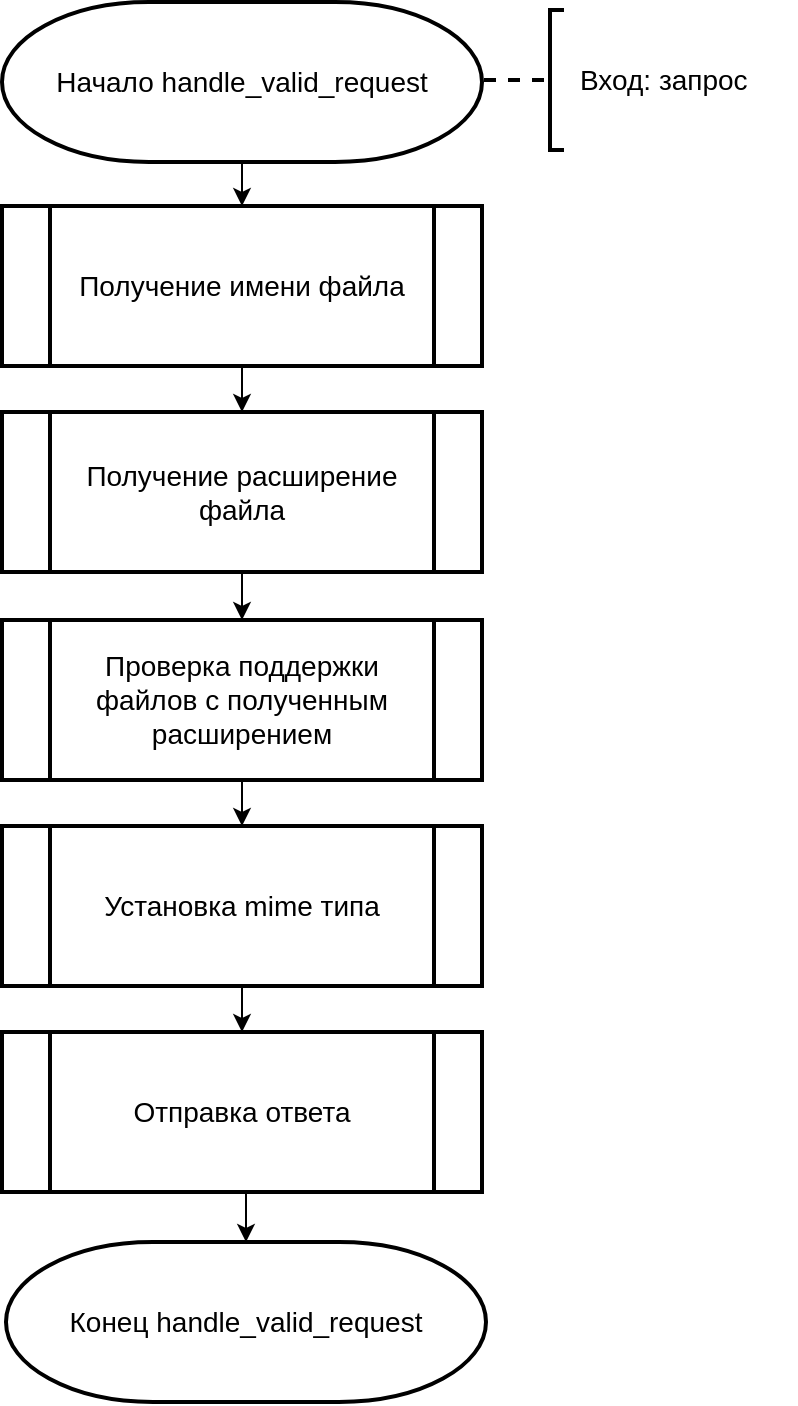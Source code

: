 <mxfile version="21.2.1" type="device" pages="6">
  <diagram id="Y-TxI_wUKlWUvKV0Llxg" name="init">
    <mxGraphModel dx="479" dy="923" grid="1" gridSize="10" guides="1" tooltips="1" connect="1" arrows="1" fold="1" page="1" pageScale="1" pageWidth="827" pageHeight="1169" math="0" shadow="0">
      <root>
        <mxCell id="0" />
        <mxCell id="1" parent="0" />
        <mxCell id="OG4sqmwREP5NXI3NgsYa-5" style="edgeStyle=orthogonalEdgeStyle;rounded=0;orthogonalLoop=1;jettySize=auto;html=1;exitX=0.5;exitY=1;exitDx=0;exitDy=0;exitPerimeter=0;entryX=0.5;entryY=0;entryDx=0;entryDy=0;" parent="1" source="QDNVPuM5ZpiROOPK-bXV-2" target="UGT3bRZrYpeq57jqk-WO-1" edge="1">
          <mxGeometry relative="1" as="geometry" />
        </mxCell>
        <mxCell id="QDNVPuM5ZpiROOPK-bXV-2" value="Начало handle_valid_request" style="strokeWidth=2;html=1;shape=mxgraph.flowchart.terminator;whiteSpace=wrap;fontSize=14;fontFamily=Helvetica;" parent="1" vertex="1">
          <mxGeometry x="961" y="80" width="240" height="80" as="geometry" />
        </mxCell>
        <mxCell id="QDNVPuM5ZpiROOPK-bXV-3" value="&lt;p style=&quot;line-height: 100%; font-size: 10px;&quot;&gt;&lt;br style=&quot;font-size: 10px;&quot;&gt;&lt;/p&gt;" style="strokeWidth=2;html=1;shape=stencil(rZXNcoMgFIWfhm2HiH2ADk2X3XTRNdHbyiSAAzRp377I1YnUnxjtTBbcc835uAdGCeOuEjWQjGqhgLBnkmWFUQq0D6sgV6jlFMtLWgpXQ+FROwsrxeEE2HHemiNcZOlbB6krsDK6sj2hT+GZ5sd4YbQOJtJol3R6/WAmZLMj+o1m9OERMT9tjVUdCAo82ES9TvaKAsleVpN2y0hvK0jpRB33Fun9ftJuHWm/mbTwlDaDlh7SBIjxoExdS8YPojh+WvOly9Ht1aK58oNG11bmDNd953QsofHJO4eT1D0Hxv7ZIV9h8WeMeYsY7yClqE5Ey/iHsTCTOb5tZoh3HUo6zLJIS+EqKMO6XfTv4YbDmIePJ3kzlPi3QaJRxa9BFH4B);align=left;labelPosition=right;pointerEvents=1;gradientColor=#ffffff;spacing=0;fontSize=10;shadow=0;spacingBottom=1;fontFamily=Times New Roman;" parent="1" vertex="1">
          <mxGeometry x="1202" y="84" width="40" height="70" as="geometry" />
        </mxCell>
        <mxCell id="QDNVPuM5ZpiROOPK-bXV-20" value="&lt;span style=&quot;font-size: 14px;&quot;&gt;Вход: запрос&lt;br&gt;&lt;/span&gt;" style="text;html=1;align=left;verticalAlign=middle;resizable=0;points=[];autosize=1;strokeColor=none;fillColor=none;" parent="1" vertex="1">
          <mxGeometry x="1248" y="104" width="110" height="30" as="geometry" />
        </mxCell>
        <mxCell id="OG4sqmwREP5NXI3NgsYa-6" style="edgeStyle=orthogonalEdgeStyle;rounded=0;orthogonalLoop=1;jettySize=auto;html=1;exitX=0.5;exitY=1;exitDx=0;exitDy=0;entryX=0.5;entryY=0;entryDx=0;entryDy=0;" parent="1" source="UGT3bRZrYpeq57jqk-WO-1" target="UGT3bRZrYpeq57jqk-WO-2" edge="1">
          <mxGeometry relative="1" as="geometry" />
        </mxCell>
        <mxCell id="UGT3bRZrYpeq57jqk-WO-1" value="Получение имени файла" style="shape=process;whiteSpace=wrap;html=1;backgroundOutline=1;strokeWidth=2;fontSize=14;" parent="1" vertex="1">
          <mxGeometry x="961" y="182" width="240" height="80" as="geometry" />
        </mxCell>
        <mxCell id="OG4sqmwREP5NXI3NgsYa-7" style="edgeStyle=orthogonalEdgeStyle;rounded=0;orthogonalLoop=1;jettySize=auto;html=1;exitX=0.5;exitY=1;exitDx=0;exitDy=0;entryX=0.5;entryY=0;entryDx=0;entryDy=0;" parent="1" source="UGT3bRZrYpeq57jqk-WO-2" target="OG4sqmwREP5NXI3NgsYa-1" edge="1">
          <mxGeometry relative="1" as="geometry" />
        </mxCell>
        <mxCell id="UGT3bRZrYpeq57jqk-WO-2" value="Получение расширение файла" style="shape=process;whiteSpace=wrap;html=1;backgroundOutline=1;strokeWidth=2;fontSize=14;" parent="1" vertex="1">
          <mxGeometry x="961" y="285" width="240" height="80" as="geometry" />
        </mxCell>
        <mxCell id="OG4sqmwREP5NXI3NgsYa-8" style="edgeStyle=orthogonalEdgeStyle;rounded=0;orthogonalLoop=1;jettySize=auto;html=1;exitX=0.5;exitY=1;exitDx=0;exitDy=0;entryX=0.5;entryY=0;entryDx=0;entryDy=0;" parent="1" source="OG4sqmwREP5NXI3NgsYa-1" target="OG4sqmwREP5NXI3NgsYa-2" edge="1">
          <mxGeometry relative="1" as="geometry" />
        </mxCell>
        <mxCell id="OG4sqmwREP5NXI3NgsYa-1" value="Проверка поддержки файлов с полученным расширением" style="shape=process;whiteSpace=wrap;html=1;backgroundOutline=1;strokeWidth=2;fontSize=14;" parent="1" vertex="1">
          <mxGeometry x="961" y="389" width="240" height="80" as="geometry" />
        </mxCell>
        <mxCell id="OG4sqmwREP5NXI3NgsYa-9" style="edgeStyle=orthogonalEdgeStyle;rounded=0;orthogonalLoop=1;jettySize=auto;html=1;exitX=0.5;exitY=1;exitDx=0;exitDy=0;entryX=0.5;entryY=0;entryDx=0;entryDy=0;" parent="1" source="OG4sqmwREP5NXI3NgsYa-2" target="OG4sqmwREP5NXI3NgsYa-3" edge="1">
          <mxGeometry relative="1" as="geometry" />
        </mxCell>
        <mxCell id="OG4sqmwREP5NXI3NgsYa-2" value="Установка mime типа" style="shape=process;whiteSpace=wrap;html=1;backgroundOutline=1;strokeWidth=2;fontSize=14;" parent="1" vertex="1">
          <mxGeometry x="961" y="492" width="240" height="80" as="geometry" />
        </mxCell>
        <mxCell id="OG4sqmwREP5NXI3NgsYa-10" style="edgeStyle=orthogonalEdgeStyle;rounded=0;orthogonalLoop=1;jettySize=auto;html=1;exitX=0.5;exitY=1;exitDx=0;exitDy=0;entryX=0.5;entryY=0;entryDx=0;entryDy=0;entryPerimeter=0;" parent="1" source="OG4sqmwREP5NXI3NgsYa-3" target="OG4sqmwREP5NXI3NgsYa-4" edge="1">
          <mxGeometry relative="1" as="geometry" />
        </mxCell>
        <mxCell id="OG4sqmwREP5NXI3NgsYa-3" value="Отправка ответа" style="shape=process;whiteSpace=wrap;html=1;backgroundOutline=1;strokeWidth=2;fontSize=14;" parent="1" vertex="1">
          <mxGeometry x="961" y="595" width="240" height="80" as="geometry" />
        </mxCell>
        <mxCell id="OG4sqmwREP5NXI3NgsYa-4" value="Конец handle_valid_request" style="strokeWidth=2;html=1;shape=mxgraph.flowchart.terminator;whiteSpace=wrap;fontSize=14;fontFamily=Helvetica;" parent="1" vertex="1">
          <mxGeometry x="963" y="700" width="240" height="80" as="geometry" />
        </mxCell>
      </root>
    </mxGraphModel>
  </diagram>
  <diagram id="3-fId7GrLBnNEkne6Rce" name="openat">
    <mxGraphModel dx="479" dy="923" grid="1" gridSize="10" guides="1" tooltips="1" connect="1" arrows="1" fold="1" page="1" pageScale="1" pageWidth="827" pageHeight="1169" math="0" shadow="0">
      <root>
        <mxCell id="0" />
        <mxCell id="1" parent="0" />
        <mxCell id="Ze_jshq3HeP0ru4Q9AQN-1" style="edgeStyle=orthogonalEdgeStyle;rounded=0;orthogonalLoop=1;jettySize=auto;html=1;exitX=0.5;exitY=1;exitDx=0;exitDy=0;exitPerimeter=0;entryX=0.5;entryY=0;entryDx=0;entryDy=0;" parent="1" source="Ze_jshq3HeP0ru4Q9AQN-2" target="Ze_jshq3HeP0ru4Q9AQN-6" edge="1">
          <mxGeometry relative="1" as="geometry" />
        </mxCell>
        <mxCell id="Ze_jshq3HeP0ru4Q9AQN-2" value="Начало start" style="strokeWidth=2;html=1;shape=mxgraph.flowchart.terminator;whiteSpace=wrap;fontSize=14;fontFamily=Helvetica;" parent="1" vertex="1">
          <mxGeometry x="961" y="80" width="240" height="80" as="geometry" />
        </mxCell>
        <mxCell id="Ze_jshq3HeP0ru4Q9AQN-5" style="edgeStyle=orthogonalEdgeStyle;rounded=0;orthogonalLoop=1;jettySize=auto;html=1;exitX=0.5;exitY=1;exitDx=0;exitDy=0;entryX=0.5;entryY=0;entryDx=0;entryDy=0;" parent="1" source="Ze_jshq3HeP0ru4Q9AQN-6" target="Ze_jshq3HeP0ru4Q9AQN-8" edge="1">
          <mxGeometry relative="1" as="geometry" />
        </mxCell>
        <mxCell id="Ze_jshq3HeP0ru4Q9AQN-6" value="Создание сокета" style="shape=process;whiteSpace=wrap;html=1;backgroundOutline=1;strokeWidth=2;fontSize=14;" parent="1" vertex="1">
          <mxGeometry x="961" y="182" width="240" height="80" as="geometry" />
        </mxCell>
        <mxCell id="_VVck7tpF8eqFD5hu4Hv-2" style="edgeStyle=orthogonalEdgeStyle;rounded=0;orthogonalLoop=1;jettySize=auto;html=1;entryX=0.5;entryY=0;entryDx=0;entryDy=0;" parent="1" source="Ze_jshq3HeP0ru4Q9AQN-8" target="_VVck7tpF8eqFD5hu4Hv-1" edge="1">
          <mxGeometry relative="1" as="geometry" />
        </mxCell>
        <mxCell id="Ze_jshq3HeP0ru4Q9AQN-8" value="Настройка сокета" style="shape=process;whiteSpace=wrap;html=1;backgroundOutline=1;strokeWidth=2;fontSize=14;" parent="1" vertex="1">
          <mxGeometry x="961" y="285" width="240" height="80" as="geometry" />
        </mxCell>
        <mxCell id="Ze_jshq3HeP0ru4Q9AQN-15" value="Конец start" style="strokeWidth=2;html=1;shape=mxgraph.flowchart.terminator;whiteSpace=wrap;fontSize=14;fontFamily=Helvetica;" parent="1" vertex="1">
          <mxGeometry x="961" y="1100" width="240" height="80" as="geometry" />
        </mxCell>
        <mxCell id="_VVck7tpF8eqFD5hu4Hv-4" style="edgeStyle=orthogonalEdgeStyle;rounded=0;orthogonalLoop=1;jettySize=auto;html=1;entryX=0.5;entryY=0;entryDx=0;entryDy=0;" parent="1" source="_VVck7tpF8eqFD5hu4Hv-1" target="_VVck7tpF8eqFD5hu4Hv-3" edge="1">
          <mxGeometry relative="1" as="geometry" />
        </mxCell>
        <mxCell id="_VVck7tpF8eqFD5hu4Hv-1" value="Связывание сокета с адресом" style="shape=process;whiteSpace=wrap;html=1;backgroundOutline=1;strokeWidth=2;fontSize=14;" parent="1" vertex="1">
          <mxGeometry x="961" y="390" width="240" height="80" as="geometry" />
        </mxCell>
        <mxCell id="_VVck7tpF8eqFD5hu4Hv-6" style="edgeStyle=orthogonalEdgeStyle;rounded=0;orthogonalLoop=1;jettySize=auto;html=1;entryX=0.5;entryY=0;entryDx=0;entryDy=0;" parent="1" source="_VVck7tpF8eqFD5hu4Hv-3" target="_VVck7tpF8eqFD5hu4Hv-5" edge="1">
          <mxGeometry relative="1" as="geometry" />
        </mxCell>
        <mxCell id="_VVck7tpF8eqFD5hu4Hv-3" value="Установка сокета в состояние прослушивание соединений" style="shape=process;whiteSpace=wrap;html=1;backgroundOutline=1;strokeWidth=2;fontSize=14;" parent="1" vertex="1">
          <mxGeometry x="961" y="500" width="240" height="80" as="geometry" />
        </mxCell>
        <mxCell id="_VVck7tpF8eqFD5hu4Hv-10" style="edgeStyle=orthogonalEdgeStyle;rounded=0;orthogonalLoop=1;jettySize=auto;html=1;entryX=0.5;entryY=0;entryDx=0;entryDy=0;" parent="1" source="_VVck7tpF8eqFD5hu4Hv-5" target="_VVck7tpF8eqFD5hu4Hv-7" edge="1">
          <mxGeometry relative="1" as="geometry" />
        </mxCell>
        <mxCell id="_VVck7tpF8eqFD5hu4Hv-14" style="edgeStyle=orthogonalEdgeStyle;rounded=0;orthogonalLoop=1;jettySize=auto;html=1;entryX=0.5;entryY=0;entryDx=0;entryDy=0;" parent="1" source="_VVck7tpF8eqFD5hu4Hv-5" target="_VVck7tpF8eqFD5hu4Hv-9" edge="1">
          <mxGeometry relative="1" as="geometry">
            <Array as="points">
              <mxPoint x="1290" y="650" />
              <mxPoint x="1290" y="960" />
              <mxPoint x="1081" y="960" />
            </Array>
          </mxGeometry>
        </mxCell>
        <mxCell id="_VVck7tpF8eqFD5hu4Hv-5" value="&lt;font style=&quot;font-size: 14px;&quot;&gt;Сигнал завершения получен?&lt;/font&gt;" style="rhombus;whiteSpace=wrap;html=1;strokeWidth=2;" parent="1" vertex="1">
          <mxGeometry x="961" y="610" width="240" height="80" as="geometry" />
        </mxCell>
        <mxCell id="_VVck7tpF8eqFD5hu4Hv-11" style="edgeStyle=orthogonalEdgeStyle;rounded=0;orthogonalLoop=1;jettySize=auto;html=1;entryX=0.5;entryY=0;entryDx=0;entryDy=0;" parent="1" source="_VVck7tpF8eqFD5hu4Hv-7" target="_VVck7tpF8eqFD5hu4Hv-8" edge="1">
          <mxGeometry relative="1" as="geometry" />
        </mxCell>
        <mxCell id="_VVck7tpF8eqFD5hu4Hv-7" value="Получение данных" style="shape=process;whiteSpace=wrap;html=1;backgroundOutline=1;strokeWidth=2;fontSize=14;" parent="1" vertex="1">
          <mxGeometry x="961" y="730" width="240" height="80" as="geometry" />
        </mxCell>
        <mxCell id="_VVck7tpF8eqFD5hu4Hv-8" value="Обработка запроса" style="shape=process;whiteSpace=wrap;html=1;backgroundOutline=1;strokeWidth=2;fontSize=14;" parent="1" vertex="1">
          <mxGeometry x="961" y="850" width="240" height="80" as="geometry" />
        </mxCell>
        <mxCell id="_VVck7tpF8eqFD5hu4Hv-13" style="edgeStyle=orthogonalEdgeStyle;rounded=0;orthogonalLoop=1;jettySize=auto;html=1;entryX=0.5;entryY=0;entryDx=0;entryDy=0;entryPerimeter=0;" parent="1" source="_VVck7tpF8eqFD5hu4Hv-9" target="Ze_jshq3HeP0ru4Q9AQN-15" edge="1">
          <mxGeometry relative="1" as="geometry" />
        </mxCell>
        <mxCell id="_VVck7tpF8eqFD5hu4Hv-9" value="Закрытие сокета" style="shape=process;whiteSpace=wrap;html=1;backgroundOutline=1;strokeWidth=2;fontSize=14;" parent="1" vertex="1">
          <mxGeometry x="961" y="990" width="240" height="80" as="geometry" />
        </mxCell>
        <mxCell id="_VVck7tpF8eqFD5hu4Hv-15" value="&lt;font style=&quot;font-size: 14px;&quot;&gt;Да&lt;/font&gt;" style="text;html=1;align=center;verticalAlign=middle;resizable=0;points=[];autosize=1;strokeColor=none;fillColor=none;" parent="1" vertex="1">
          <mxGeometry x="1210" y="618" width="40" height="30" as="geometry" />
        </mxCell>
      </root>
    </mxGraphModel>
  </diagram>
  <diagram id="ehO8cG2x64XGiq_Kedb1" name="idef0_0">
    <mxGraphModel dx="746" dy="527" grid="1" gridSize="10" guides="1" tooltips="1" connect="1" arrows="1" fold="1" page="1" pageScale="1" pageWidth="827" pageHeight="1169" math="0" shadow="0">
      <root>
        <mxCell id="0" />
        <mxCell id="1" parent="0" />
        <mxCell id="fbnTvlJ3aztH7MkE5Wtj-1" value="Перехват функций в ядре" style="rounded=0;whiteSpace=wrap;html=1;fontSize=10;" parent="1" vertex="1">
          <mxGeometry x="280" y="350" width="200" height="110" as="geometry" />
        </mxCell>
        <mxCell id="fbnTvlJ3aztH7MkE5Wtj-2" value="" style="endArrow=block;html=1;rounded=0;endFill=1;entryX=0.25;entryY=1;entryDx=0;entryDy=0;fontSize=10;" parent="1" edge="1">
          <mxGeometry width="50" height="50" relative="1" as="geometry">
            <mxPoint x="320" y="540" as="sourcePoint" />
            <mxPoint x="320" y="460" as="targetPoint" />
          </mxGeometry>
        </mxCell>
        <mxCell id="fbnTvlJ3aztH7MkE5Wtj-4" value="ftrace" style="text;html=1;align=center;verticalAlign=middle;resizable=0;points=[];autosize=1;strokeColor=none;fillColor=none;fontSize=10;" parent="1" vertex="1">
          <mxGeometry x="314" y="490" width="50" height="30" as="geometry" />
        </mxCell>
        <mxCell id="C50tHajHQgYOwYt-r0u--1" value="" style="endArrow=block;html=1;rounded=0;entryX=0.007;entryY=0.458;entryDx=0;entryDy=0;endFill=1;entryPerimeter=0;fontSize=10;" edge="1" parent="1" target="fbnTvlJ3aztH7MkE5Wtj-1">
          <mxGeometry width="50" height="50" relative="1" as="geometry">
            <mxPoint x="160" y="400" as="sourcePoint" />
            <mxPoint x="420" y="430" as="targetPoint" />
          </mxGeometry>
        </mxCell>
        <mxCell id="C50tHajHQgYOwYt-r0u--3" value="" style="endArrow=block;html=1;rounded=0;endFill=1;fontSize=10;" edge="1" parent="1">
          <mxGeometry width="50" height="50" relative="1" as="geometry">
            <mxPoint x="310" y="260" as="sourcePoint" />
            <mxPoint x="310" y="350" as="targetPoint" />
          </mxGeometry>
        </mxCell>
        <mxCell id="C50tHajHQgYOwYt-r0u--5" value="A0" style="text;html=1;strokeColor=none;fillColor=none;align=center;verticalAlign=middle;whiteSpace=wrap;rounded=0;fontSize=10;" vertex="1" parent="1">
          <mxGeometry x="440" y="438" width="60" height="30" as="geometry" />
        </mxCell>
        <mxCell id="C50tHajHQgYOwYt-r0u--6" value="" style="endArrow=block;html=1;rounded=0;endFill=1;exitX=0.997;exitY=0.451;exitDx=0;exitDy=0;exitPerimeter=0;fontSize=10;" edge="1" parent="1" source="fbnTvlJ3aztH7MkE5Wtj-1">
          <mxGeometry width="50" height="50" relative="1" as="geometry">
            <mxPoint x="474" y="430" as="sourcePoint" />
            <mxPoint x="590" y="400" as="targetPoint" />
          </mxGeometry>
        </mxCell>
        <mxCell id="C50tHajHQgYOwYt-r0u--8" value="&lt;div style=&quot;font-size: 10px;&quot;&gt;&lt;span style=&quot;font-size: 10px; background-color: initial;&quot;&gt;запрет / разрешение на показ / чтение / модификацию файла&amp;nbsp;&lt;/span&gt;&lt;/div&gt;" style="rounded=0;whiteSpace=wrap;html=1;align=center;strokeWidth=0;opacity=0;fontSize=10;" vertex="1" parent="1">
          <mxGeometry x="481" y="345" width="109" height="60" as="geometry" />
        </mxCell>
        <mxCell id="C50tHajHQgYOwYt-r0u--10" value="" style="endArrow=block;html=1;rounded=0;endFill=1;fontSize=10;" edge="1" parent="1">
          <mxGeometry width="50" height="50" relative="1" as="geometry">
            <mxPoint x="449" y="261" as="sourcePoint" />
            <mxPoint x="449" y="351" as="targetPoint" />
          </mxGeometry>
        </mxCell>
        <mxCell id="C50tHajHQgYOwYt-r0u--11" value="имя файла" style="text;html=1;align=center;verticalAlign=middle;resizable=0;points=[];autosize=1;strokeColor=none;fillColor=none;fontSize=10;" vertex="1" parent="1">
          <mxGeometry x="439" y="291" width="80" height="30" as="geometry" />
        </mxCell>
        <mxCell id="C50tHajHQgYOwYt-r0u--12" value="" style="endArrow=block;html=1;rounded=0;endFill=1;entryX=0.25;entryY=1;entryDx=0;entryDy=0;fontSize=10;" edge="1" parent="1">
          <mxGeometry width="50" height="50" relative="1" as="geometry">
            <mxPoint x="430" y="539" as="sourcePoint" />
            <mxPoint x="430" y="459" as="targetPoint" />
          </mxGeometry>
        </mxCell>
        <mxCell id="C50tHajHQgYOwYt-r0u--13" value="struct linux_dirent64" style="text;html=1;align=center;verticalAlign=middle;resizable=0;points=[];autosize=1;strokeColor=none;fillColor=none;fontSize=10;" vertex="1" parent="1">
          <mxGeometry x="424" y="490" width="110" height="30" as="geometry" />
        </mxCell>
        <mxCell id="C50tHajHQgYOwYt-r0u--14" value="&lt;div style=&quot;font-size: 10px;&quot;&gt;список файлов, для которых необходимо запретить показ, чтение, модификацию&lt;br style=&quot;font-size: 10px;&quot;&gt;&lt;/div&gt;" style="rounded=0;whiteSpace=wrap;html=1;align=center;strokeWidth=0;opacity=0;fontSize=10;" vertex="1" parent="1">
          <mxGeometry x="314" y="275" width="106" height="60" as="geometry" />
        </mxCell>
        <mxCell id="xAbGmL24AJ4du5vX0ESW-1" value="&lt;div style=&quot;font-size: 10px;&quot;&gt;системный вызов&lt;br style=&quot;border-color: var(--border-color);&quot;&gt;&lt;span style=&quot;&quot;&gt;(openat / write / unlinkat / getdents64)&lt;/span&gt;&lt;br&gt;&lt;/div&gt;" style="rounded=0;whiteSpace=wrap;html=1;align=center;strokeWidth=0;opacity=0;fontSize=10;" vertex="1" parent="1">
          <mxGeometry x="170" y="347" width="100" height="60" as="geometry" />
        </mxCell>
      </root>
    </mxGraphModel>
  </diagram>
  <diagram id="sppps7TIgJnSqEed54zS" name="idef0_1">
    <mxGraphModel dx="1088" dy="769" grid="1" gridSize="10" guides="1" tooltips="1" connect="1" arrows="1" fold="1" page="1" pageScale="1" pageWidth="827" pageHeight="1169" math="0" shadow="0">
      <root>
        <mxCell id="0" />
        <mxCell id="1" parent="0" />
        <mxCell id="lJXhVTgB_FTHbWCSF88v-1" style="edgeStyle=orthogonalEdgeStyle;rounded=0;orthogonalLoop=1;jettySize=auto;html=1;entryX=0;entryY=0.5;entryDx=0;entryDy=0;" edge="1" parent="1" source="07wL73TYHA3GqAmQWifq-1" target="_V8kx-AfV170oAA61TPB-1">
          <mxGeometry relative="1" as="geometry">
            <Array as="points">
              <mxPoint x="490" y="415" />
              <mxPoint x="490" y="506" />
            </Array>
          </mxGeometry>
        </mxCell>
        <mxCell id="07wL73TYHA3GqAmQWifq-1" value="Перехват функций в ядре" style="rounded=0;whiteSpace=wrap;html=1;fontSize=9;" vertex="1" parent="1">
          <mxGeometry x="290" y="370" width="120" height="90" as="geometry" />
        </mxCell>
        <mxCell id="07wL73TYHA3GqAmQWifq-4" value="" style="endArrow=block;html=1;rounded=0;entryX=0.007;entryY=0.458;entryDx=0;entryDy=0;endFill=1;entryPerimeter=0;fontSize=9;exitX=-0.012;exitY=1.086;exitDx=0;exitDy=0;exitPerimeter=0;" edge="1" parent="1" target="07wL73TYHA3GqAmQWifq-1" source="07wL73TYHA3GqAmQWifq-5">
          <mxGeometry width="50" height="50" relative="1" as="geometry">
            <mxPoint x="180" y="411" as="sourcePoint" />
            <mxPoint x="420" y="430" as="targetPoint" />
          </mxGeometry>
        </mxCell>
        <mxCell id="07wL73TYHA3GqAmQWifq-5" value="системный вызов" style="text;html=1;align=center;verticalAlign=middle;resizable=0;points=[];autosize=1;strokeColor=none;fillColor=none;fontSize=9;" vertex="1" parent="1">
          <mxGeometry x="190" y="390" width="100" height="20" as="geometry" />
        </mxCell>
        <mxCell id="07wL73TYHA3GqAmQWifq-7" value="A1" style="text;html=1;strokeColor=none;fillColor=none;align=center;verticalAlign=middle;whiteSpace=wrap;rounded=0;fontSize=9;" vertex="1" parent="1">
          <mxGeometry x="370" y="434" width="60" height="30" as="geometry" />
        </mxCell>
        <mxCell id="lJXhVTgB_FTHbWCSF88v-2" style="edgeStyle=orthogonalEdgeStyle;rounded=0;orthogonalLoop=1;jettySize=auto;html=1;entryX=0;entryY=0.5;entryDx=0;entryDy=0;" edge="1" parent="1" source="_V8kx-AfV170oAA61TPB-1" target="8Ip0ULgmgPy33SeAXI32-3">
          <mxGeometry relative="1" as="geometry">
            <Array as="points">
              <mxPoint x="720" y="506" />
              <mxPoint x="720" y="596" />
            </Array>
          </mxGeometry>
        </mxCell>
        <mxCell id="_V8kx-AfV170oAA61TPB-1" value="Получение имени файла" style="rounded=0;whiteSpace=wrap;html=1;fontSize=9;" vertex="1" parent="1">
          <mxGeometry x="520" y="461" width="120" height="90" as="geometry" />
        </mxCell>
        <mxCell id="_V8kx-AfV170oAA61TPB-2" value="A2" style="text;html=1;strokeColor=none;fillColor=none;align=center;verticalAlign=middle;whiteSpace=wrap;rounded=0;fontSize=9;" vertex="1" parent="1">
          <mxGeometry x="600" y="526" width="60" height="30" as="geometry" />
        </mxCell>
        <mxCell id="uekbKLzNcsL2vNeVeloM-1" value="&lt;div style=&quot;font-size: 10px;&quot;&gt;&lt;span style=&quot;font-size: 10px; background-color: initial;&quot;&gt;перехваченный вызов&lt;/span&gt;&lt;/div&gt;" style="rounded=0;whiteSpace=wrap;html=1;align=center;strokeWidth=0;opacity=0;fontSize=10;" vertex="1" parent="1">
          <mxGeometry x="410" y="370" width="100" height="60" as="geometry" />
        </mxCell>
        <mxCell id="8Ip0ULgmgPy33SeAXI32-1" value="" style="endArrow=block;html=1;rounded=0;endFill=1;entryX=0.25;entryY=1;entryDx=0;entryDy=0;fontSize=10;" edge="1" parent="1">
          <mxGeometry width="50" height="50" relative="1" as="geometry">
            <mxPoint x="579.58" y="631" as="sourcePoint" />
            <mxPoint x="579.58" y="551" as="targetPoint" />
          </mxGeometry>
        </mxCell>
        <mxCell id="8Ip0ULgmgPy33SeAXI32-2" value="struct linux_dirent64" style="text;html=1;align=center;verticalAlign=middle;resizable=0;points=[];autosize=1;strokeColor=none;fillColor=none;fontSize=10;" vertex="1" parent="1">
          <mxGeometry x="580" y="581" width="110" height="30" as="geometry" />
        </mxCell>
        <mxCell id="8Ip0ULgmgPy33SeAXI32-3" value="Проверка наличия имени файла в&amp;nbsp;списке файлов, для которых необходимо запретить показ, чтение, модификацию" style="rounded=0;whiteSpace=wrap;html=1;fontSize=9;" vertex="1" parent="1">
          <mxGeometry x="750" y="551" width="120" height="90" as="geometry" />
        </mxCell>
        <mxCell id="8Ip0ULgmgPy33SeAXI32-6" value="&lt;div style=&quot;font-size: 10px;&quot;&gt;&lt;span style=&quot;font-size: 10px; background-color: initial;&quot;&gt;имя файла&lt;/span&gt;&lt;/div&gt;" style="rounded=0;whiteSpace=wrap;html=1;align=center;strokeWidth=0;opacity=0;fontSize=10;" vertex="1" parent="1">
          <mxGeometry x="630" y="461" width="100" height="60" as="geometry" />
        </mxCell>
        <mxCell id="8Ip0ULgmgPy33SeAXI32-7" value="A3" style="text;html=1;strokeColor=none;fillColor=none;align=center;verticalAlign=middle;whiteSpace=wrap;rounded=0;fontSize=9;" vertex="1" parent="1">
          <mxGeometry x="830" y="615" width="60" height="30" as="geometry" />
        </mxCell>
        <mxCell id="9uWTYwU8QiDrBG12rjM5-1" value="" style="endArrow=block;html=1;rounded=0;endFill=1;fontSize=10;" edge="1" parent="1">
          <mxGeometry width="50" height="50" relative="1" as="geometry">
            <mxPoint x="809.58" y="461" as="sourcePoint" />
            <mxPoint x="809.58" y="551" as="targetPoint" />
          </mxGeometry>
        </mxCell>
        <mxCell id="9uWTYwU8QiDrBG12rjM5-2" value="&lt;div style=&quot;font-size: 10px;&quot;&gt;список файлов, для которых необходимо запретить показ, чтение, модификацию&lt;br style=&quot;font-size: 10px;&quot;&gt;&lt;/div&gt;" style="rounded=0;whiteSpace=wrap;html=1;align=center;strokeWidth=0;opacity=0;fontSize=10;" vertex="1" parent="1">
          <mxGeometry x="813" y="482" width="106" height="60" as="geometry" />
        </mxCell>
        <mxCell id="eUKlfFCKraVT-zw69K7y-1" value="" style="endArrow=block;html=1;rounded=0;endFill=1;exitX=0.997;exitY=0.451;exitDx=0;exitDy=0;exitPerimeter=0;fontSize=10;" edge="1" parent="1">
          <mxGeometry width="50" height="50" relative="1" as="geometry">
            <mxPoint x="870" y="597" as="sourcePoint" />
            <mxPoint x="981" y="597" as="targetPoint" />
          </mxGeometry>
        </mxCell>
        <mxCell id="eUKlfFCKraVT-zw69K7y-2" value="&lt;div style=&quot;font-size: 10px;&quot;&gt;&lt;span style=&quot;font-size: 10px; background-color: initial;&quot;&gt;запрет / разрешение на показ / чтение / модификацию файла&amp;nbsp;&lt;/span&gt;&lt;/div&gt;" style="rounded=0;whiteSpace=wrap;html=1;align=center;strokeWidth=0;opacity=0;fontSize=10;" vertex="1" parent="1">
          <mxGeometry x="872" y="542" width="108" height="60" as="geometry" />
        </mxCell>
        <mxCell id="X8Nu_p-ZgibG_qoed4V3-2" value="ftrace" style="text;html=1;align=center;verticalAlign=middle;resizable=0;points=[];autosize=1;strokeColor=none;fillColor=none;fontSize=10;" vertex="1" parent="1">
          <mxGeometry x="350" y="491" width="50" height="30" as="geometry" />
        </mxCell>
        <mxCell id="X8Nu_p-ZgibG_qoed4V3-10" value="" style="endArrow=block;html=1;rounded=0;endFill=1;entryX=0.25;entryY=1;entryDx=0;entryDy=0;fontSize=10;" edge="1" parent="1">
          <mxGeometry width="50" height="50" relative="1" as="geometry">
            <mxPoint x="349.58" y="540" as="sourcePoint" />
            <mxPoint x="349.58" y="460" as="targetPoint" />
          </mxGeometry>
        </mxCell>
      </root>
    </mxGraphModel>
  </diagram>
  <diagram id="haznH2nlmn043l3FcTqV" name="structure">
    <mxGraphModel dx="1306" dy="923" grid="1" gridSize="10" guides="1" tooltips="1" connect="1" arrows="1" fold="1" page="1" pageScale="1" pageWidth="827" pageHeight="1169" math="0" shadow="0">
      <root>
        <mxCell id="0" />
        <mxCell id="1" parent="0" />
        <mxCell id="gCnZWUlPDU1gHEwWuCou-1" value="" style="rounded=0;whiteSpace=wrap;html=1;dashed=1;" vertex="1" parent="1">
          <mxGeometry x="90" y="350" width="520" height="200" as="geometry" />
        </mxCell>
        <mxCell id="gCnZWUlPDU1gHEwWuCou-2" value="" style="rounded=0;whiteSpace=wrap;html=1;" vertex="1" parent="1">
          <mxGeometry x="160" y="420" width="120" height="60" as="geometry" />
        </mxCell>
      </root>
    </mxGraphModel>
  </diagram>
  <diagram id="G8-uCpD7iutamLyjRdLG" name="tmp">
    <mxGraphModel dx="1306" dy="923" grid="1" gridSize="10" guides="1" tooltips="1" connect="1" arrows="1" fold="1" page="1" pageScale="1" pageWidth="827" pageHeight="1169" math="0" shadow="0">
      <root>
        <mxCell id="0" />
        <mxCell id="1" parent="0" />
        <mxCell id="jc52JpKHvFi8FnWjiUDH-1" value="Перехват функций в ядре" style="rounded=0;whiteSpace=wrap;html=1;fontSize=10;" vertex="1" parent="1">
          <mxGeometry x="280" y="350" width="200" height="110" as="geometry" />
        </mxCell>
        <mxCell id="jc52JpKHvFi8FnWjiUDH-2" value="" style="endArrow=block;html=1;rounded=0;endFill=1;entryX=0.25;entryY=1;entryDx=0;entryDy=0;fontSize=10;" edge="1" parent="1">
          <mxGeometry width="50" height="50" relative="1" as="geometry">
            <mxPoint x="300" y="540" as="sourcePoint" />
            <mxPoint x="300" y="460" as="targetPoint" />
          </mxGeometry>
        </mxCell>
        <mxCell id="jc52JpKHvFi8FnWjiUDH-3" value="ftrace" style="text;html=1;align=center;verticalAlign=middle;resizable=0;points=[];autosize=1;strokeColor=none;fillColor=none;fontSize=10;" vertex="1" parent="1">
          <mxGeometry x="217" y="509" width="50" height="30" as="geometry" />
        </mxCell>
        <mxCell id="jc52JpKHvFi8FnWjiUDH-4" value="" style="endArrow=block;html=1;rounded=0;entryX=0.007;entryY=0.458;entryDx=0;entryDy=0;endFill=1;entryPerimeter=0;fontSize=10;" edge="1" parent="1" target="jc52JpKHvFi8FnWjiUDH-1">
          <mxGeometry width="50" height="50" relative="1" as="geometry">
            <mxPoint x="160" y="400" as="sourcePoint" />
            <mxPoint x="420" y="430" as="targetPoint" />
          </mxGeometry>
        </mxCell>
        <mxCell id="jc52JpKHvFi8FnWjiUDH-5" value="системный вызов&lt;br&gt;(openat/write/unlinkat/getdents64)" style="text;html=1;align=center;verticalAlign=middle;resizable=0;points=[];autosize=1;strokeColor=none;fillColor=none;fontSize=10;" vertex="1" parent="1">
          <mxGeometry x="133" y="369" width="170" height="40" as="geometry" />
        </mxCell>
        <mxCell id="jc52JpKHvFi8FnWjiUDH-6" value="" style="endArrow=block;html=1;rounded=0;endFill=1;fontSize=10;" edge="1" parent="1">
          <mxGeometry width="50" height="50" relative="1" as="geometry">
            <mxPoint x="310" y="260" as="sourcePoint" />
            <mxPoint x="310" y="350" as="targetPoint" />
          </mxGeometry>
        </mxCell>
        <mxCell id="jc52JpKHvFi8FnWjiUDH-7" value="A0" style="text;html=1;strokeColor=none;fillColor=none;align=center;verticalAlign=middle;whiteSpace=wrap;rounded=0;fontSize=10;" vertex="1" parent="1">
          <mxGeometry x="440" y="438" width="60" height="30" as="geometry" />
        </mxCell>
        <mxCell id="jc52JpKHvFi8FnWjiUDH-8" value="" style="endArrow=block;html=1;rounded=0;endFill=1;exitX=0.997;exitY=0.451;exitDx=0;exitDy=0;exitPerimeter=0;fontSize=10;" edge="1" parent="1" source="jc52JpKHvFi8FnWjiUDH-1">
          <mxGeometry width="50" height="50" relative="1" as="geometry">
            <mxPoint x="474" y="430" as="sourcePoint" />
            <mxPoint x="590" y="400" as="targetPoint" />
          </mxGeometry>
        </mxCell>
        <mxCell id="jc52JpKHvFi8FnWjiUDH-9" value="&lt;div style=&quot;font-size: 10px;&quot;&gt;&lt;span style=&quot;font-size: 10px; background-color: initial;&quot;&gt;запрет/разрешение на показ/чтение/модификацию файла&amp;nbsp;&lt;/span&gt;&lt;/div&gt;" style="rounded=0;whiteSpace=wrap;html=1;align=center;strokeWidth=0;opacity=0;fontSize=10;" vertex="1" parent="1">
          <mxGeometry x="481" y="345" width="100" height="60" as="geometry" />
        </mxCell>
        <mxCell id="jc52JpKHvFi8FnWjiUDH-10" value="" style="endArrow=block;html=1;rounded=0;endFill=1;fontSize=10;" edge="1" parent="1">
          <mxGeometry width="50" height="50" relative="1" as="geometry">
            <mxPoint x="449" y="261" as="sourcePoint" />
            <mxPoint x="449" y="351" as="targetPoint" />
          </mxGeometry>
        </mxCell>
        <mxCell id="jc52JpKHvFi8FnWjiUDH-11" value="имя файла" style="text;html=1;align=center;verticalAlign=middle;resizable=0;points=[];autosize=1;strokeColor=none;fillColor=none;fontSize=10;" vertex="1" parent="1">
          <mxGeometry x="439" y="291" width="80" height="30" as="geometry" />
        </mxCell>
        <mxCell id="jc52JpKHvFi8FnWjiUDH-12" value="" style="endArrow=block;html=1;rounded=0;endFill=1;entryX=0.25;entryY=1;entryDx=0;entryDy=0;fontSize=10;" edge="1" parent="1">
          <mxGeometry width="50" height="50" relative="1" as="geometry">
            <mxPoint x="335" y="540" as="sourcePoint" />
            <mxPoint x="335" y="460" as="targetPoint" />
          </mxGeometry>
        </mxCell>
        <mxCell id="jc52JpKHvFi8FnWjiUDH-13" value="struct linux_dirent64" style="text;html=1;align=center;verticalAlign=middle;resizable=0;points=[];autosize=1;strokeColor=none;fillColor=none;fontSize=10;" vertex="1" parent="1">
          <mxGeometry x="218" y="550" width="110" height="30" as="geometry" />
        </mxCell>
        <mxCell id="jc52JpKHvFi8FnWjiUDH-14" value="&lt;div style=&quot;font-size: 10px;&quot;&gt;список файлов, для которых необходимо запретить показ, чтение, модификацию&lt;br style=&quot;font-size: 10px;&quot;&gt;&lt;/div&gt;" style="rounded=0;whiteSpace=wrap;html=1;align=center;strokeWidth=0;opacity=0;fontSize=10;" vertex="1" parent="1">
          <mxGeometry x="314" y="275" width="106" height="60" as="geometry" />
        </mxCell>
        <mxCell id="jc52JpKHvFi8FnWjiUDH-15" value="" style="group;flipV=1;fontSize=10;" vertex="1" connectable="0" parent="1">
          <mxGeometry x="260" y="500" width="40" height="26" as="geometry" />
        </mxCell>
        <mxCell id="jc52JpKHvFi8FnWjiUDH-16" value="" style="endArrow=none;html=1;rounded=0;fontSize=10;" edge="1" parent="jc52JpKHvFi8FnWjiUDH-15">
          <mxGeometry width="50" height="50" relative="1" as="geometry">
            <mxPoint x="20" y="16" as="sourcePoint" />
            <mxPoint x="40" as="targetPoint" />
          </mxGeometry>
        </mxCell>
        <mxCell id="jc52JpKHvFi8FnWjiUDH-17" value="" style="endArrow=none;html=1;rounded=0;fontSize=10;" edge="1" parent="jc52JpKHvFi8FnWjiUDH-15">
          <mxGeometry width="50" height="50" relative="1" as="geometry">
            <mxPoint x="20" y="6" as="sourcePoint" />
            <mxPoint x="20" y="16" as="targetPoint" />
          </mxGeometry>
        </mxCell>
        <mxCell id="jc52JpKHvFi8FnWjiUDH-18" value="" style="endArrow=none;html=1;rounded=0;fontSize=10;" edge="1" parent="jc52JpKHvFi8FnWjiUDH-15">
          <mxGeometry width="50" height="50" relative="1" as="geometry">
            <mxPoint x="20" y="6" as="sourcePoint" />
            <mxPoint y="26" as="targetPoint" />
          </mxGeometry>
        </mxCell>
        <mxCell id="jc52JpKHvFi8FnWjiUDH-19" value="" style="endArrow=block;html=1;rounded=0;endFill=1;entryX=0.25;entryY=1;entryDx=0;entryDy=0;fontSize=10;" edge="1" parent="1">
          <mxGeometry width="50" height="50" relative="1" as="geometry">
            <mxPoint x="367" y="540" as="sourcePoint" />
            <mxPoint x="367" y="460" as="targetPoint" />
          </mxGeometry>
        </mxCell>
        <mxCell id="jc52JpKHvFi8FnWjiUDH-20" value="" style="endArrow=block;html=1;rounded=0;endFill=1;entryX=0.25;entryY=1;entryDx=0;entryDy=0;fontSize=10;" edge="1" parent="1">
          <mxGeometry width="50" height="50" relative="1" as="geometry">
            <mxPoint x="399" y="540" as="sourcePoint" />
            <mxPoint x="399" y="460" as="targetPoint" />
          </mxGeometry>
        </mxCell>
        <mxCell id="jc52JpKHvFi8FnWjiUDH-21" value="" style="endArrow=block;html=1;rounded=0;endFill=1;entryX=0.25;entryY=1;entryDx=0;entryDy=0;fontSize=10;" edge="1" parent="1">
          <mxGeometry width="50" height="50" relative="1" as="geometry">
            <mxPoint x="430" y="540" as="sourcePoint" />
            <mxPoint x="430" y="460" as="targetPoint" />
          </mxGeometry>
        </mxCell>
        <mxCell id="jc52JpKHvFi8FnWjiUDH-22" value="" style="endArrow=block;html=1;rounded=0;endFill=1;entryX=0.25;entryY=1;entryDx=0;entryDy=0;fontSize=10;" edge="1" parent="1">
          <mxGeometry width="50" height="50" relative="1" as="geometry">
            <mxPoint x="460" y="540" as="sourcePoint" />
            <mxPoint x="460" y="460" as="targetPoint" />
          </mxGeometry>
        </mxCell>
        <mxCell id="jc52JpKHvFi8FnWjiUDH-23" value="" style="group;flipV=1;rotation=-15;fontSize=10;" vertex="1" connectable="0" parent="1">
          <mxGeometry x="299" y="529" width="40" height="26" as="geometry" />
        </mxCell>
        <mxCell id="jc52JpKHvFi8FnWjiUDH-24" value="" style="endArrow=none;html=1;rounded=0;fontSize=10;" edge="1" parent="jc52JpKHvFi8FnWjiUDH-23">
          <mxGeometry width="50" height="50" relative="1" as="geometry">
            <mxPoint x="21" y="16" as="sourcePoint" />
            <mxPoint x="36" y="-5" as="targetPoint" />
          </mxGeometry>
        </mxCell>
        <mxCell id="jc52JpKHvFi8FnWjiUDH-25" value="" style="endArrow=none;html=1;rounded=0;fontSize=10;" edge="1" parent="jc52JpKHvFi8FnWjiUDH-23">
          <mxGeometry width="50" height="50" relative="1" as="geometry">
            <mxPoint x="19" y="6" as="sourcePoint" />
            <mxPoint x="21" y="16" as="targetPoint" />
          </mxGeometry>
        </mxCell>
        <mxCell id="jc52JpKHvFi8FnWjiUDH-26" value="" style="endArrow=none;html=1;rounded=0;fontSize=10;" edge="1" parent="jc52JpKHvFi8FnWjiUDH-23">
          <mxGeometry width="50" height="50" relative="1" as="geometry">
            <mxPoint x="19" y="6" as="sourcePoint" />
            <mxPoint x="4" y="31" as="targetPoint" />
          </mxGeometry>
        </mxCell>
        <mxCell id="jc52JpKHvFi8FnWjiUDH-27" value="" style="group;flipV=1;rotation=-30;flipH=0;fontSize=10;" vertex="1" connectable="0" parent="1">
          <mxGeometry x="336" y="530" width="40" height="26" as="geometry" />
        </mxCell>
        <mxCell id="jc52JpKHvFi8FnWjiUDH-28" value="" style="endArrow=none;html=1;rounded=0;fontSize=10;" edge="1" parent="jc52JpKHvFi8FnWjiUDH-27">
          <mxGeometry width="50" height="50" relative="1" as="geometry">
            <mxPoint x="22" y="15" as="sourcePoint" />
            <mxPoint x="31" y="-8" as="targetPoint" />
          </mxGeometry>
        </mxCell>
        <mxCell id="jc52JpKHvFi8FnWjiUDH-29" value="" style="endArrow=none;html=1;rounded=0;fontSize=10;" edge="1" parent="jc52JpKHvFi8FnWjiUDH-27">
          <mxGeometry width="50" height="50" relative="1" as="geometry">
            <mxPoint x="17" y="6" as="sourcePoint" />
            <mxPoint x="22" y="15" as="targetPoint" />
          </mxGeometry>
        </mxCell>
        <mxCell id="jc52JpKHvFi8FnWjiUDH-30" value="" style="endArrow=none;html=1;rounded=0;fontSize=10;" edge="1" parent="jc52JpKHvFi8FnWjiUDH-27">
          <mxGeometry width="50" height="50" relative="1" as="geometry">
            <mxPoint x="17" y="6" as="sourcePoint" />
            <mxPoint x="9" y="34" as="targetPoint" />
          </mxGeometry>
        </mxCell>
        <mxCell id="jc52JpKHvFi8FnWjiUDH-31" value="системный вызов openat" style="rounded=0;whiteSpace=wrap;html=1;align=center;strokeWidth=0;opacity=0;fontSize=10;" vertex="1" parent="1">
          <mxGeometry x="319" y="551" width="60" height="60" as="geometry" />
        </mxCell>
        <mxCell id="jc52JpKHvFi8FnWjiUDH-32" value="" style="group;flipV=1;rotation=-30;flipH=1;fontSize=10;" vertex="1" connectable="0" parent="1">
          <mxGeometry x="390" y="530" width="40" height="26" as="geometry" />
        </mxCell>
        <mxCell id="jc52JpKHvFi8FnWjiUDH-33" value="" style="endArrow=none;html=1;rounded=0;fontSize=10;" edge="1" parent="jc52JpKHvFi8FnWjiUDH-32">
          <mxGeometry width="50" height="50" relative="1" as="geometry">
            <mxPoint x="18" y="15" as="sourcePoint" />
            <mxPoint x="9" y="-8" as="targetPoint" />
          </mxGeometry>
        </mxCell>
        <mxCell id="jc52JpKHvFi8FnWjiUDH-34" value="" style="endArrow=none;html=1;rounded=0;fontSize=10;" edge="1" parent="jc52JpKHvFi8FnWjiUDH-32">
          <mxGeometry width="50" height="50" relative="1" as="geometry">
            <mxPoint x="23" y="6" as="sourcePoint" />
            <mxPoint x="18" y="15" as="targetPoint" />
          </mxGeometry>
        </mxCell>
        <mxCell id="jc52JpKHvFi8FnWjiUDH-35" value="" style="endArrow=none;html=1;rounded=0;fontSize=10;" edge="1" parent="jc52JpKHvFi8FnWjiUDH-32">
          <mxGeometry width="50" height="50" relative="1" as="geometry">
            <mxPoint x="23" y="6" as="sourcePoint" />
            <mxPoint x="31" y="34" as="targetPoint" />
          </mxGeometry>
        </mxCell>
        <mxCell id="jc52JpKHvFi8FnWjiUDH-36" value="системный вызов write" style="rounded=0;whiteSpace=wrap;html=1;align=center;strokeWidth=0;opacity=0;fontSize=10;" vertex="1" parent="1">
          <mxGeometry x="389" y="545" width="60" height="60" as="geometry" />
        </mxCell>
        <mxCell id="jc52JpKHvFi8FnWjiUDH-37" value="" style="group;flipV=1;rotation=-15;flipH=1;fontSize=10;" vertex="1" connectable="0" parent="1">
          <mxGeometry x="426" y="532" width="40" height="26" as="geometry" />
        </mxCell>
        <mxCell id="jc52JpKHvFi8FnWjiUDH-38" value="" style="endArrow=none;html=1;rounded=0;fontSize=10;" edge="1" parent="jc52JpKHvFi8FnWjiUDH-37">
          <mxGeometry width="50" height="50" relative="1" as="geometry">
            <mxPoint x="19" y="16" as="sourcePoint" />
            <mxPoint x="4" y="-5" as="targetPoint" />
          </mxGeometry>
        </mxCell>
        <mxCell id="jc52JpKHvFi8FnWjiUDH-39" value="" style="endArrow=none;html=1;rounded=0;fontSize=10;" edge="1" parent="jc52JpKHvFi8FnWjiUDH-37">
          <mxGeometry width="50" height="50" relative="1" as="geometry">
            <mxPoint x="21" y="6" as="sourcePoint" />
            <mxPoint x="19" y="16" as="targetPoint" />
          </mxGeometry>
        </mxCell>
        <mxCell id="jc52JpKHvFi8FnWjiUDH-40" value="" style="endArrow=none;html=1;rounded=0;fontSize=10;" edge="1" parent="jc52JpKHvFi8FnWjiUDH-37">
          <mxGeometry width="50" height="50" relative="1" as="geometry">
            <mxPoint x="21" y="6" as="sourcePoint" />
            <mxPoint x="36" y="31" as="targetPoint" />
          </mxGeometry>
        </mxCell>
        <mxCell id="jc52JpKHvFi8FnWjiUDH-41" value="системный вызов unlinkat" style="rounded=0;whiteSpace=wrap;html=1;align=center;strokeWidth=0;opacity=0;fontSize=10;" vertex="1" parent="1">
          <mxGeometry x="455" y="549" width="60" height="60" as="geometry" />
        </mxCell>
        <mxCell id="jc52JpKHvFi8FnWjiUDH-42" value="системный вызов getdents64" style="rounded=0;whiteSpace=wrap;html=1;align=center;strokeWidth=0;opacity=0;fontSize=10;" vertex="1" parent="1">
          <mxGeometry x="497" y="501" width="60" height="60" as="geometry" />
        </mxCell>
        <mxCell id="jc52JpKHvFi8FnWjiUDH-43" value="" style="group;flipV=1;flipH=1;fontSize=10;" vertex="1" connectable="0" parent="1">
          <mxGeometry x="460" y="500" width="40" height="26" as="geometry" />
        </mxCell>
        <mxCell id="jc52JpKHvFi8FnWjiUDH-44" value="" style="endArrow=none;html=1;rounded=0;fontSize=10;" edge="1" parent="jc52JpKHvFi8FnWjiUDH-43">
          <mxGeometry width="50" height="50" relative="1" as="geometry">
            <mxPoint x="20" y="16" as="sourcePoint" />
            <mxPoint as="targetPoint" />
          </mxGeometry>
        </mxCell>
        <mxCell id="jc52JpKHvFi8FnWjiUDH-45" value="" style="endArrow=none;html=1;rounded=0;fontSize=10;" edge="1" parent="jc52JpKHvFi8FnWjiUDH-43">
          <mxGeometry width="50" height="50" relative="1" as="geometry">
            <mxPoint x="20" y="6" as="sourcePoint" />
            <mxPoint x="20" y="16" as="targetPoint" />
          </mxGeometry>
        </mxCell>
        <mxCell id="jc52JpKHvFi8FnWjiUDH-46" value="" style="endArrow=none;html=1;rounded=0;fontSize=10;" edge="1" parent="jc52JpKHvFi8FnWjiUDH-43">
          <mxGeometry width="50" height="50" relative="1" as="geometry">
            <mxPoint x="20" y="6" as="sourcePoint" />
            <mxPoint x="40" y="26" as="targetPoint" />
          </mxGeometry>
        </mxCell>
      </root>
    </mxGraphModel>
  </diagram>
</mxfile>
